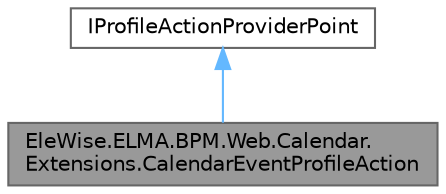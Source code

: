 digraph "EleWise.ELMA.BPM.Web.Calendar.Extensions.CalendarEventProfileAction"
{
 // LATEX_PDF_SIZE
  bgcolor="transparent";
  edge [fontname=Helvetica,fontsize=10,labelfontname=Helvetica,labelfontsize=10];
  node [fontname=Helvetica,fontsize=10,shape=box,height=0.2,width=0.4];
  Node1 [id="Node000001",label="EleWise.ELMA.BPM.Web.Calendar.\lExtensions.CalendarEventProfileAction",height=0.2,width=0.4,color="gray40", fillcolor="grey60", style="filled", fontcolor="black",tooltip="Отображение действий с пользователем в календаре"];
  Node2 -> Node1 [id="edge1_Node000001_Node000002",dir="back",color="steelblue1",style="solid",tooltip=" "];
  Node2 [id="Node000002",label="IProfileActionProviderPoint",height=0.2,width=0.4,color="gray40", fillcolor="white", style="filled",URL="$interface_ele_wise_1_1_e_l_m_a_1_1_b_p_m_1_1_web_1_1_security_1_1_extension_points_1_1_i_profile_action_provider_point.html",tooltip="Точка расширения провайдеров для отображения действий с пользователем"];
}

